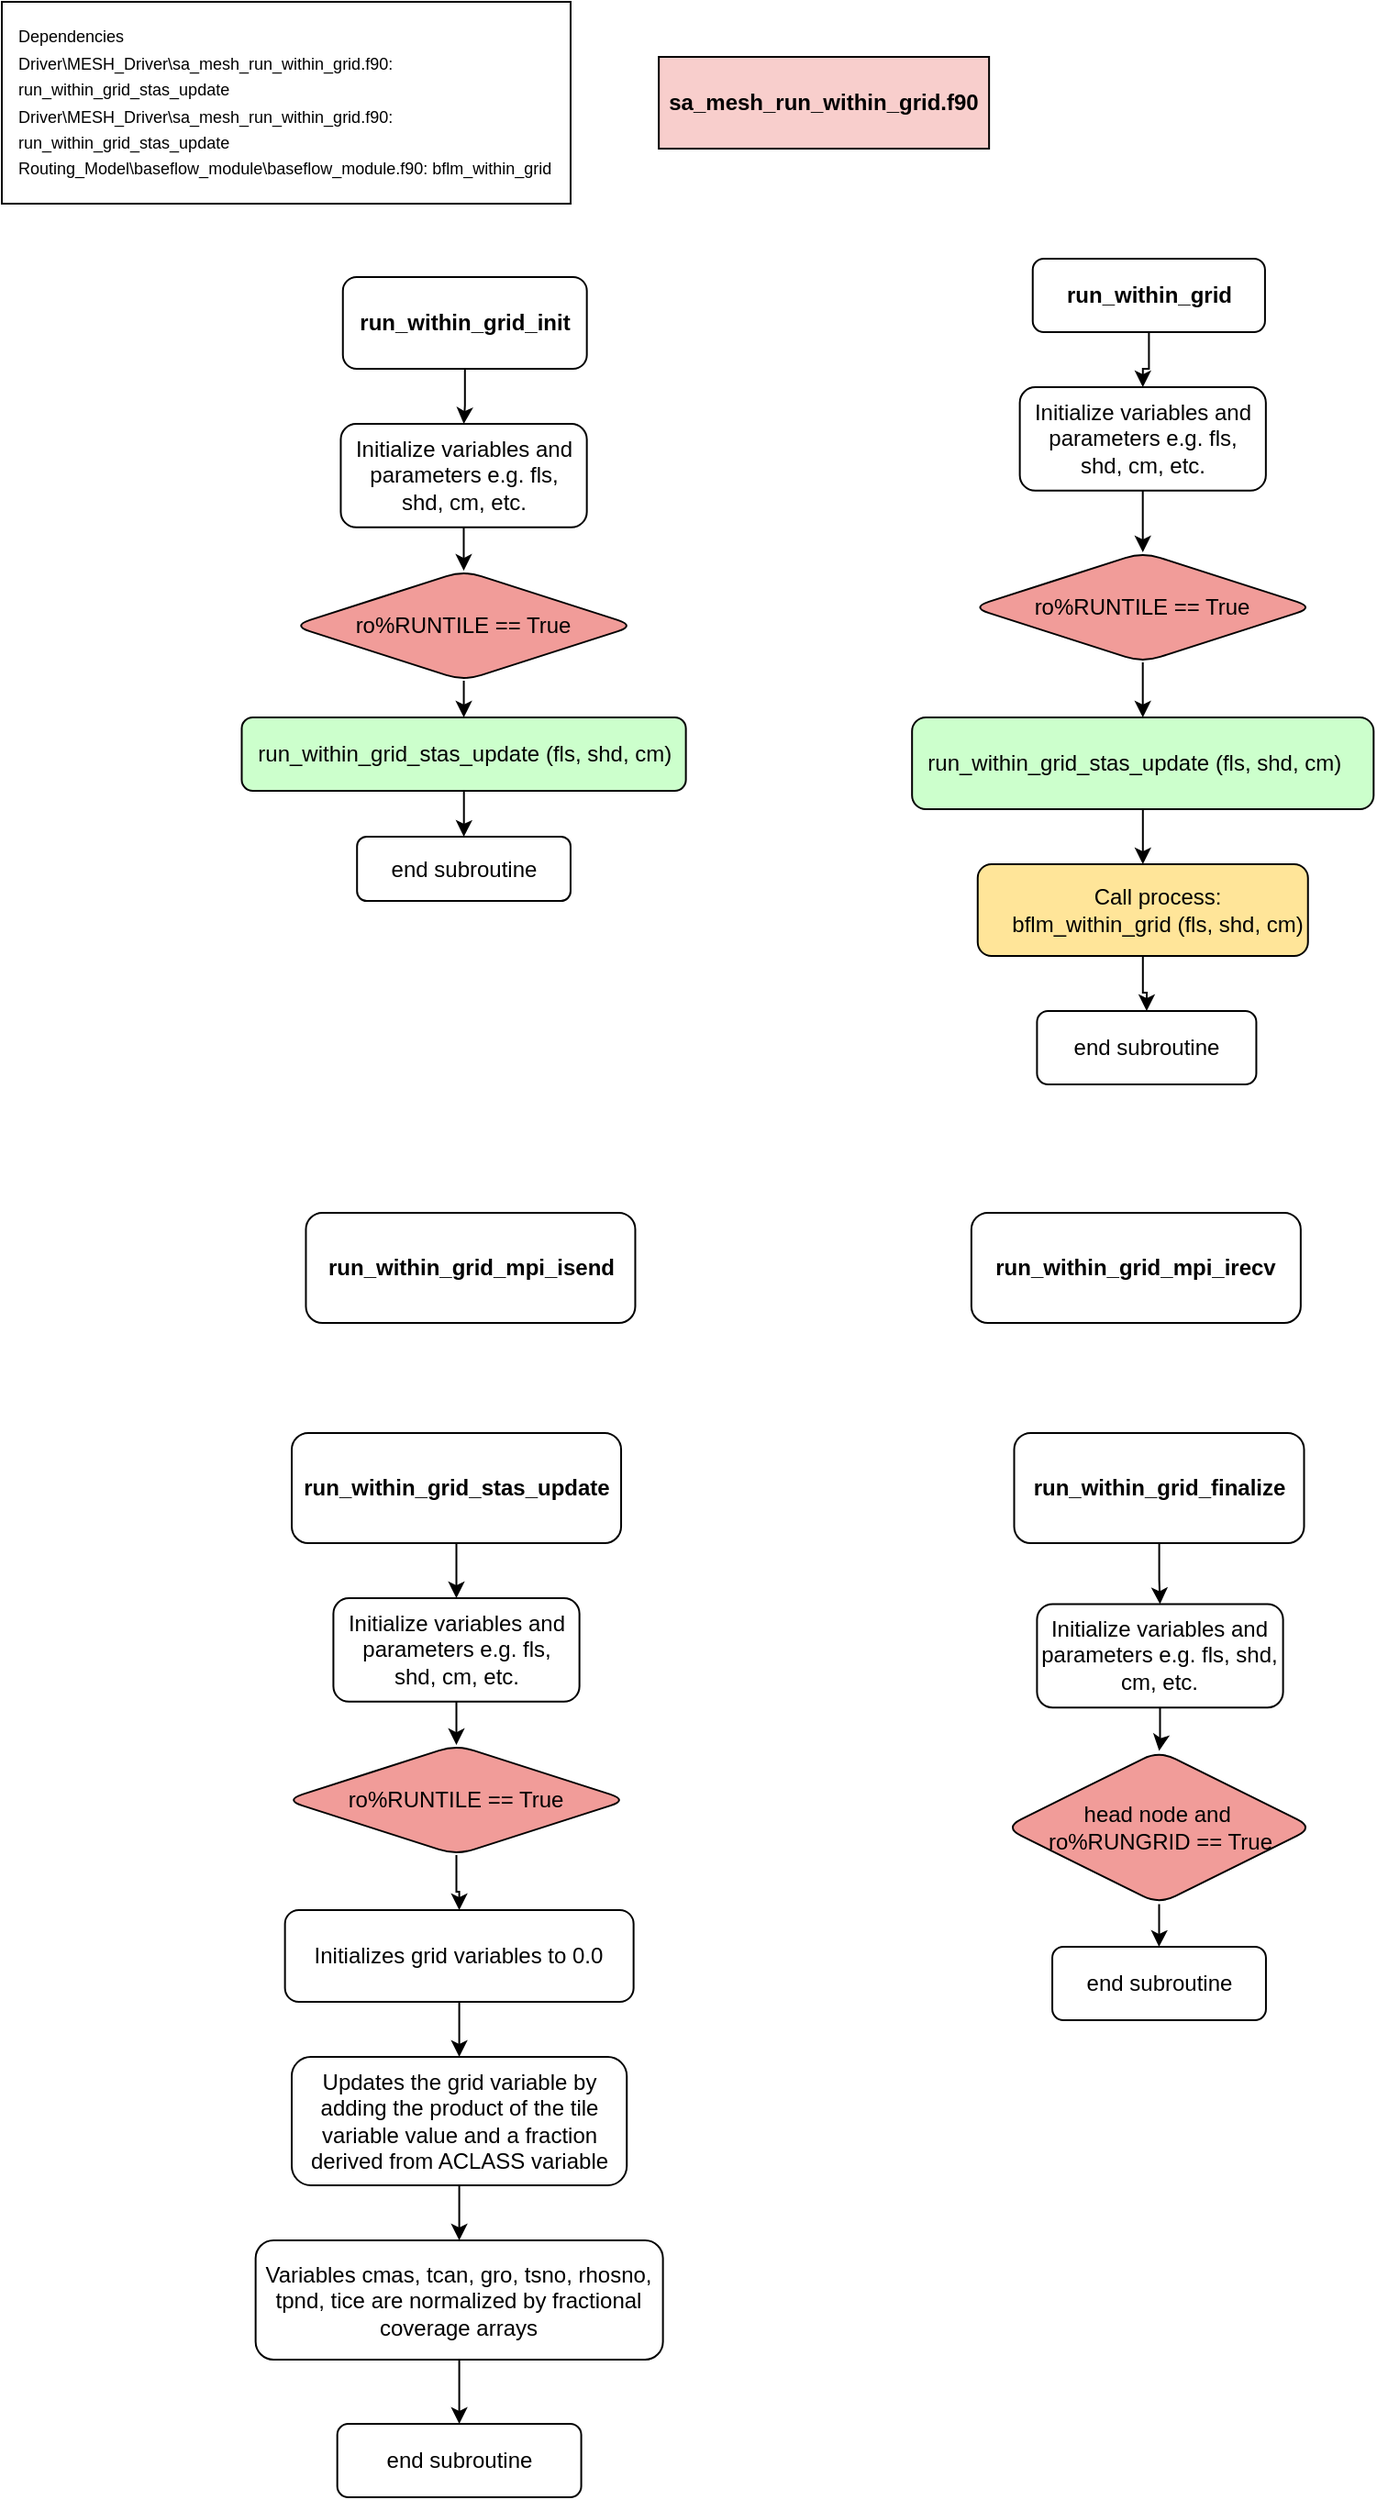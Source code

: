 <mxfile version="24.7.14">
  <diagram name="Page-1" id="S4Qsapw57uPhdEScr6_6">
    <mxGraphModel dx="1666" dy="749" grid="1" gridSize="10" guides="1" tooltips="1" connect="1" arrows="1" fold="1" page="1" pageScale="1" pageWidth="850" pageHeight="1100" math="0" shadow="0">
      <root>
        <mxCell id="0" />
        <mxCell id="1" parent="0" />
        <mxCell id="3MBttBxStycFvoHLmayV-1" value="&lt;b&gt;sa_mesh_run_within_grid.f90&lt;/b&gt;" style="rounded=0;whiteSpace=wrap;html=1;fillColor=#F8CECC;" parent="1" vertex="1">
          <mxGeometry x="358.07" y="30" width="180" height="50" as="geometry" />
        </mxCell>
        <mxCell id="M-iVwE_etAoXfPvwNGPy-4" style="edgeStyle=orthogonalEdgeStyle;rounded=0;orthogonalLoop=1;jettySize=auto;html=1;entryX=0.5;entryY=0;entryDx=0;entryDy=0;" parent="1" source="3MBttBxStycFvoHLmayV-3" target="M-iVwE_etAoXfPvwNGPy-3" edge="1">
          <mxGeometry relative="1" as="geometry" />
        </mxCell>
        <mxCell id="3MBttBxStycFvoHLmayV-3" value="&lt;b&gt;run_within_grid_init&lt;/b&gt;" style="rounded=1;whiteSpace=wrap;html=1;" parent="1" vertex="1">
          <mxGeometry x="185.88" y="150" width="132.96" height="50" as="geometry" />
        </mxCell>
        <mxCell id="M-iVwE_etAoXfPvwNGPy-10" style="edgeStyle=orthogonalEdgeStyle;rounded=0;orthogonalLoop=1;jettySize=auto;html=1;entryX=0.5;entryY=0;entryDx=0;entryDy=0;" parent="1" source="3MBttBxStycFvoHLmayV-12" target="M-iVwE_etAoXfPvwNGPy-9" edge="1">
          <mxGeometry relative="1" as="geometry" />
        </mxCell>
        <mxCell id="3MBttBxStycFvoHLmayV-12" value="&lt;b&gt;run_within_grid&lt;/b&gt;" style="rounded=1;whiteSpace=wrap;html=1;" parent="1" vertex="1">
          <mxGeometry x="561.87" y="140" width="126.58" height="40" as="geometry" />
        </mxCell>
        <mxCell id="3MBttBxStycFvoHLmayV-23" value="" style="edgeStyle=orthogonalEdgeStyle;rounded=0;orthogonalLoop=1;jettySize=auto;html=1;" parent="1" source="3MBttBxStycFvoHLmayV-21" target="3MBttBxStycFvoHLmayV-22" edge="1">
          <mxGeometry relative="1" as="geometry" />
        </mxCell>
        <mxCell id="3MBttBxStycFvoHLmayV-21" value="&lt;div style=&quot;&quot;&gt;&lt;div style=&quot;text-align: center;&quot;&gt;&amp;nbsp; run_within_grid_stas_update&amp;nbsp;(fls, shd, cm)&lt;br&gt;&lt;/div&gt;&lt;/div&gt;" style="whiteSpace=wrap;html=1;rounded=1;align=left;fillColor=#CCFFCC;" parent="1" vertex="1">
          <mxGeometry x="496.09" y="390" width="251.57" height="50" as="geometry" />
        </mxCell>
        <mxCell id="3MBttBxStycFvoHLmayV-25" value="" style="edgeStyle=orthogonalEdgeStyle;rounded=0;orthogonalLoop=1;jettySize=auto;html=1;entryX=0.5;entryY=0;entryDx=0;entryDy=0;" parent="1" source="3MBttBxStycFvoHLmayV-22" edge="1" target="M-iVwE_etAoXfPvwNGPy-34">
          <mxGeometry relative="1" as="geometry">
            <mxPoint x="625.87" y="570" as="targetPoint" />
          </mxGeometry>
        </mxCell>
        <mxCell id="3MBttBxStycFvoHLmayV-22" value="&lt;div style=&quot;text-align: center;&quot;&gt;&lt;span style=&quot;background-color: initial;&quot;&gt;&amp;nbsp; &amp;nbsp; &amp;nbsp;Call process:&lt;/span&gt;&lt;/div&gt;&lt;div style=&quot;text-align: center;&quot;&gt;&amp;nbsp; &amp;nbsp; &amp;nbsp;bflm_within_grid&amp;nbsp;(fls, shd, cm)&lt;br&gt;&lt;/div&gt;" style="whiteSpace=wrap;html=1;align=left;rounded=1;fillColor=#FFE599;" parent="1" vertex="1">
          <mxGeometry x="531.88" y="470" width="180" height="50" as="geometry" />
        </mxCell>
        <mxCell id="M-iVwE_etAoXfPvwNGPy-36" style="edgeStyle=orthogonalEdgeStyle;rounded=0;orthogonalLoop=1;jettySize=auto;html=1;entryX=0.5;entryY=0;entryDx=0;entryDy=0;" parent="1" source="3MBttBxStycFvoHLmayV-5" target="M-iVwE_etAoXfPvwNGPy-35" edge="1">
          <mxGeometry relative="1" as="geometry" />
        </mxCell>
        <mxCell id="3MBttBxStycFvoHLmayV-5" value="&lt;div style=&quot;&quot;&gt;&lt;div style=&quot;text-align: center;&quot;&gt;&amp;nbsp; run_within_grid_stas_update&amp;nbsp;(fls, shd, cm)&lt;br&gt;&lt;/div&gt;&lt;/div&gt;" style="whiteSpace=wrap;html=1;rounded=1;align=left;fillColor=#CCFFCC;" parent="1" vertex="1">
          <mxGeometry x="130.75" y="390" width="242.07" height="40" as="geometry" />
        </mxCell>
        <mxCell id="M-iVwE_etAoXfPvwNGPy-39" style="edgeStyle=orthogonalEdgeStyle;rounded=0;orthogonalLoop=1;jettySize=auto;html=1;" parent="1" source="3MBttBxStycFvoHLmayV-19" target="M-iVwE_etAoXfPvwNGPy-38" edge="1">
          <mxGeometry relative="1" as="geometry" />
        </mxCell>
        <mxCell id="3MBttBxStycFvoHLmayV-19" value="&lt;b&gt;run_within_grid_stas_update&lt;/b&gt;" style="rounded=1;whiteSpace=wrap;html=1;" parent="1" vertex="1">
          <mxGeometry x="158.02" y="780" width="179.5" height="60" as="geometry" />
        </mxCell>
        <mxCell id="3MBttBxStycFvoHLmayV-27" value="" style="edgeStyle=orthogonalEdgeStyle;rounded=0;orthogonalLoop=1;jettySize=auto;html=1;" parent="1" source="3MBttBxStycFvoHLmayV-20" target="3MBttBxStycFvoHLmayV-26" edge="1">
          <mxGeometry relative="1" as="geometry" />
        </mxCell>
        <mxCell id="3MBttBxStycFvoHLmayV-20" value="Initializes grid variables to 0.0" style="whiteSpace=wrap;html=1;rounded=1;" parent="1" vertex="1">
          <mxGeometry x="154.32" y="1040" width="190" height="50" as="geometry" />
        </mxCell>
        <mxCell id="3MBttBxStycFvoHLmayV-29" value="" style="edgeStyle=orthogonalEdgeStyle;rounded=0;orthogonalLoop=1;jettySize=auto;html=1;" parent="1" source="3MBttBxStycFvoHLmayV-26" target="3MBttBxStycFvoHLmayV-28" edge="1">
          <mxGeometry relative="1" as="geometry" />
        </mxCell>
        <mxCell id="3MBttBxStycFvoHLmayV-26" value="Updates the grid variable by adding the product of the tile variable value and a fraction derived from ACLASS variable" style="whiteSpace=wrap;html=1;rounded=1;" parent="1" vertex="1">
          <mxGeometry x="158.0" y="1120" width="182.62" height="70" as="geometry" />
        </mxCell>
        <mxCell id="M-iVwE_etAoXfPvwNGPy-43" style="edgeStyle=orthogonalEdgeStyle;rounded=0;orthogonalLoop=1;jettySize=auto;html=1;entryX=0.5;entryY=0;entryDx=0;entryDy=0;" parent="1" source="3MBttBxStycFvoHLmayV-28" target="M-iVwE_etAoXfPvwNGPy-42" edge="1">
          <mxGeometry relative="1" as="geometry" />
        </mxCell>
        <mxCell id="3MBttBxStycFvoHLmayV-28" value="Variables&amp;nbsp;cmas, tcan, gro, tsno, rhosno, tpnd, tice are normalized by fractional coverage arrays" style="whiteSpace=wrap;html=1;rounded=1;" parent="1" vertex="1">
          <mxGeometry x="138.32" y="1220" width="222" height="65" as="geometry" />
        </mxCell>
        <mxCell id="M-iVwE_etAoXfPvwNGPy-6" style="edgeStyle=orthogonalEdgeStyle;rounded=0;orthogonalLoop=1;jettySize=auto;html=1;exitX=0.5;exitY=1;exitDx=0;exitDy=0;entryX=0.5;entryY=0;entryDx=0;entryDy=0;" parent="1" source="M-iVwE_etAoXfPvwNGPy-1" target="3MBttBxStycFvoHLmayV-5" edge="1">
          <mxGeometry relative="1" as="geometry" />
        </mxCell>
        <mxCell id="M-iVwE_etAoXfPvwNGPy-1" value="&lt;div&gt;ro%RUNTILE == True&lt;/div&gt;" style="rhombus;whiteSpace=wrap;html=1;rounded=1;fillColor=#F19C99;" parent="1" vertex="1">
          <mxGeometry x="158.34" y="310" width="186.89" height="60" as="geometry" />
        </mxCell>
        <mxCell id="M-iVwE_etAoXfPvwNGPy-5" style="edgeStyle=orthogonalEdgeStyle;rounded=0;orthogonalLoop=1;jettySize=auto;html=1;" parent="1" source="M-iVwE_etAoXfPvwNGPy-3" target="M-iVwE_etAoXfPvwNGPy-1" edge="1">
          <mxGeometry relative="1" as="geometry" />
        </mxCell>
        <mxCell id="M-iVwE_etAoXfPvwNGPy-3" value="Initialize variables and parameters e.g. fls, shd,&amp;nbsp;cm, etc." style="rounded=1;whiteSpace=wrap;html=1;" parent="1" vertex="1">
          <mxGeometry x="184.732" y="229.999" width="134.105" height="56.407" as="geometry" />
        </mxCell>
        <mxCell id="M-iVwE_etAoXfPvwNGPy-12" style="edgeStyle=orthogonalEdgeStyle;rounded=0;orthogonalLoop=1;jettySize=auto;html=1;entryX=0.5;entryY=0;entryDx=0;entryDy=0;" parent="1" source="M-iVwE_etAoXfPvwNGPy-8" target="3MBttBxStycFvoHLmayV-21" edge="1">
          <mxGeometry relative="1" as="geometry" />
        </mxCell>
        <mxCell id="M-iVwE_etAoXfPvwNGPy-8" value="&lt;div&gt;ro%RUNTILE == True&lt;/div&gt;" style="rhombus;whiteSpace=wrap;html=1;rounded=1;fillColor=#F19C99;" parent="1" vertex="1">
          <mxGeometry x="528.43" y="300" width="186.89" height="60" as="geometry" />
        </mxCell>
        <mxCell id="M-iVwE_etAoXfPvwNGPy-11" style="edgeStyle=orthogonalEdgeStyle;rounded=0;orthogonalLoop=1;jettySize=auto;html=1;entryX=0.5;entryY=0;entryDx=0;entryDy=0;" parent="1" source="M-iVwE_etAoXfPvwNGPy-9" target="M-iVwE_etAoXfPvwNGPy-8" edge="1">
          <mxGeometry relative="1" as="geometry" />
        </mxCell>
        <mxCell id="M-iVwE_etAoXfPvwNGPy-9" value="Initialize variables and parameters e.g. fls, shd,&amp;nbsp;cm, etc." style="rounded=1;whiteSpace=wrap;html=1;" parent="1" vertex="1">
          <mxGeometry x="554.822" y="209.999" width="134.105" height="56.407" as="geometry" />
        </mxCell>
        <mxCell id="M-iVwE_etAoXfPvwNGPy-34" value="end subroutine" style="whiteSpace=wrap;html=1;rounded=1;" parent="1" vertex="1">
          <mxGeometry x="564.2" y="550" width="119.52" height="40" as="geometry" />
        </mxCell>
        <mxCell id="M-iVwE_etAoXfPvwNGPy-35" value="end subroutine" style="whiteSpace=wrap;html=1;rounded=1;" parent="1" vertex="1">
          <mxGeometry x="193.6" y="455" width="116.38" height="35" as="geometry" />
        </mxCell>
        <mxCell id="M-iVwE_etAoXfPvwNGPy-41" style="edgeStyle=orthogonalEdgeStyle;rounded=0;orthogonalLoop=1;jettySize=auto;html=1;" parent="1" source="M-iVwE_etAoXfPvwNGPy-37" target="3MBttBxStycFvoHLmayV-20" edge="1">
          <mxGeometry relative="1" as="geometry" />
        </mxCell>
        <mxCell id="M-iVwE_etAoXfPvwNGPy-37" value="&lt;div&gt;ro%RUNTILE == True&lt;/div&gt;" style="rhombus;whiteSpace=wrap;html=1;rounded=1;fillColor=#F19C99;" parent="1" vertex="1">
          <mxGeometry x="154.32" y="950" width="186.89" height="60" as="geometry" />
        </mxCell>
        <mxCell id="M-iVwE_etAoXfPvwNGPy-40" style="edgeStyle=orthogonalEdgeStyle;rounded=0;orthogonalLoop=1;jettySize=auto;html=1;" parent="1" source="M-iVwE_etAoXfPvwNGPy-38" target="M-iVwE_etAoXfPvwNGPy-37" edge="1">
          <mxGeometry relative="1" as="geometry" />
        </mxCell>
        <mxCell id="M-iVwE_etAoXfPvwNGPy-38" value="Initialize variables and parameters e.g. fls, shd,&amp;nbsp;cm, etc." style="rounded=1;whiteSpace=wrap;html=1;" parent="1" vertex="1">
          <mxGeometry x="180.712" y="869.999" width="134.105" height="56.407" as="geometry" />
        </mxCell>
        <mxCell id="M-iVwE_etAoXfPvwNGPy-42" value="end subroutine" style="whiteSpace=wrap;html=1;rounded=1;" parent="1" vertex="1">
          <mxGeometry x="182.83" y="1320" width="132.96" height="40" as="geometry" />
        </mxCell>
        <mxCell id="BC7anH77DGSXhjJ-uLsd-1" value="" style="group" vertex="1" connectable="0" parent="1">
          <mxGeometry width="310" height="110" as="geometry" />
        </mxCell>
        <mxCell id="BC7anH77DGSXhjJ-uLsd-2" value="" style="rounded=0;whiteSpace=wrap;html=1;" vertex="1" parent="BC7anH77DGSXhjJ-uLsd-1">
          <mxGeometry width="310.0" height="110.0" as="geometry" />
        </mxCell>
        <mxCell id="BC7anH77DGSXhjJ-uLsd-3" value="&lt;font style=&quot;font-size: 9px;&quot;&gt;Dependencies&lt;/font&gt;&lt;div&gt;&lt;div&gt;&lt;font style=&quot;font-size: 9px;&quot;&gt;Driver\MESH_Driver\sa_mesh_run_within_grid.f90:&lt;/font&gt; &lt;font style=&quot;font-size: 9px;&quot;&gt;run_within_grid_stas_update&lt;/font&gt;&lt;/div&gt;&lt;div&gt;&lt;font style=&quot;font-size: 9px;&quot;&gt;Driver\MESH_Driver\sa_mesh_run_within_grid.f90: run_within_grid_stas_update&lt;/font&gt;&lt;/div&gt;&lt;div&gt;&lt;font style=&quot;font-size: 9px;&quot;&gt;Routing_Model\baseflow_module\baseflow_module.f90: bflm_within_grid&lt;/font&gt;&lt;/div&gt;&lt;/div&gt;" style="text;html=1;align=left;verticalAlign=middle;whiteSpace=wrap;rounded=0;" vertex="1" parent="BC7anH77DGSXhjJ-uLsd-1">
          <mxGeometry x="7.153" width="295.097" height="107.027" as="geometry" />
        </mxCell>
        <mxCell id="BC7anH77DGSXhjJ-uLsd-4" value="&lt;b&gt;run_within_grid_mpi_isend&lt;/b&gt;" style="rounded=1;whiteSpace=wrap;html=1;" vertex="1" parent="1">
          <mxGeometry x="165.73" y="660" width="179.5" height="60" as="geometry" />
        </mxCell>
        <mxCell id="BC7anH77DGSXhjJ-uLsd-5" value="&lt;b&gt;run_within_grid_mpi_irecv&lt;/b&gt;" style="rounded=1;whiteSpace=wrap;html=1;" vertex="1" parent="1">
          <mxGeometry x="528.43" y="660" width="179.5" height="60" as="geometry" />
        </mxCell>
        <mxCell id="M-iVwE_etAoXfPvwNGPy-45" value="" style="edgeStyle=orthogonalEdgeStyle;rounded=0;orthogonalLoop=1;jettySize=auto;html=1;" parent="1" source="M-iVwE_etAoXfPvwNGPy-46" target="M-iVwE_etAoXfPvwNGPy-51" edge="1">
          <mxGeometry relative="1" as="geometry">
            <mxPoint x="629.75" y="872" as="targetPoint" />
          </mxGeometry>
        </mxCell>
        <mxCell id="M-iVwE_etAoXfPvwNGPy-46" value="&lt;b&gt;run_within_grid_finalize&lt;/b&gt;" style="rounded=1;whiteSpace=wrap;html=1;" parent="1" vertex="1">
          <mxGeometry x="551.75" y="780" width="158" height="60" as="geometry" />
        </mxCell>
        <mxCell id="M-iVwE_etAoXfPvwNGPy-49" value="end subroutine" style="whiteSpace=wrap;html=1;rounded=1;" parent="1" vertex="1">
          <mxGeometry x="572.53" y="1060" width="116.44" height="40" as="geometry" />
        </mxCell>
        <mxCell id="M-iVwE_etAoXfPvwNGPy-50" style="edgeStyle=orthogonalEdgeStyle;rounded=0;orthogonalLoop=1;jettySize=auto;html=1;entryX=0.5;entryY=0;entryDx=0;entryDy=0;" parent="1" source="M-iVwE_etAoXfPvwNGPy-51" target="M-iVwE_etAoXfPvwNGPy-52" edge="1">
          <mxGeometry relative="1" as="geometry" />
        </mxCell>
        <mxCell id="M-iVwE_etAoXfPvwNGPy-51" value="Initialize variables and parameters e.g. fls, shd, cm, etc." style="rounded=1;whiteSpace=wrap;html=1;" parent="1" vertex="1">
          <mxGeometry x="564.202" y="873.209" width="134.105" height="56.407" as="geometry" />
        </mxCell>
        <mxCell id="BC7anH77DGSXhjJ-uLsd-6" style="edgeStyle=orthogonalEdgeStyle;rounded=0;orthogonalLoop=1;jettySize=auto;html=1;" edge="1" parent="1" source="M-iVwE_etAoXfPvwNGPy-52" target="M-iVwE_etAoXfPvwNGPy-49">
          <mxGeometry relative="1" as="geometry" />
        </mxCell>
        <mxCell id="M-iVwE_etAoXfPvwNGPy-52" value="head node and&amp;nbsp;&lt;div&gt;ro%RUNGRID == True&lt;/div&gt;" style="rhombus;whiteSpace=wrap;html=1;rounded=1;fillColor=#F19C99;" parent="1" vertex="1">
          <mxGeometry x="546.5" y="953.21" width="168.5" height="83.59" as="geometry" />
        </mxCell>
      </root>
    </mxGraphModel>
  </diagram>
</mxfile>
